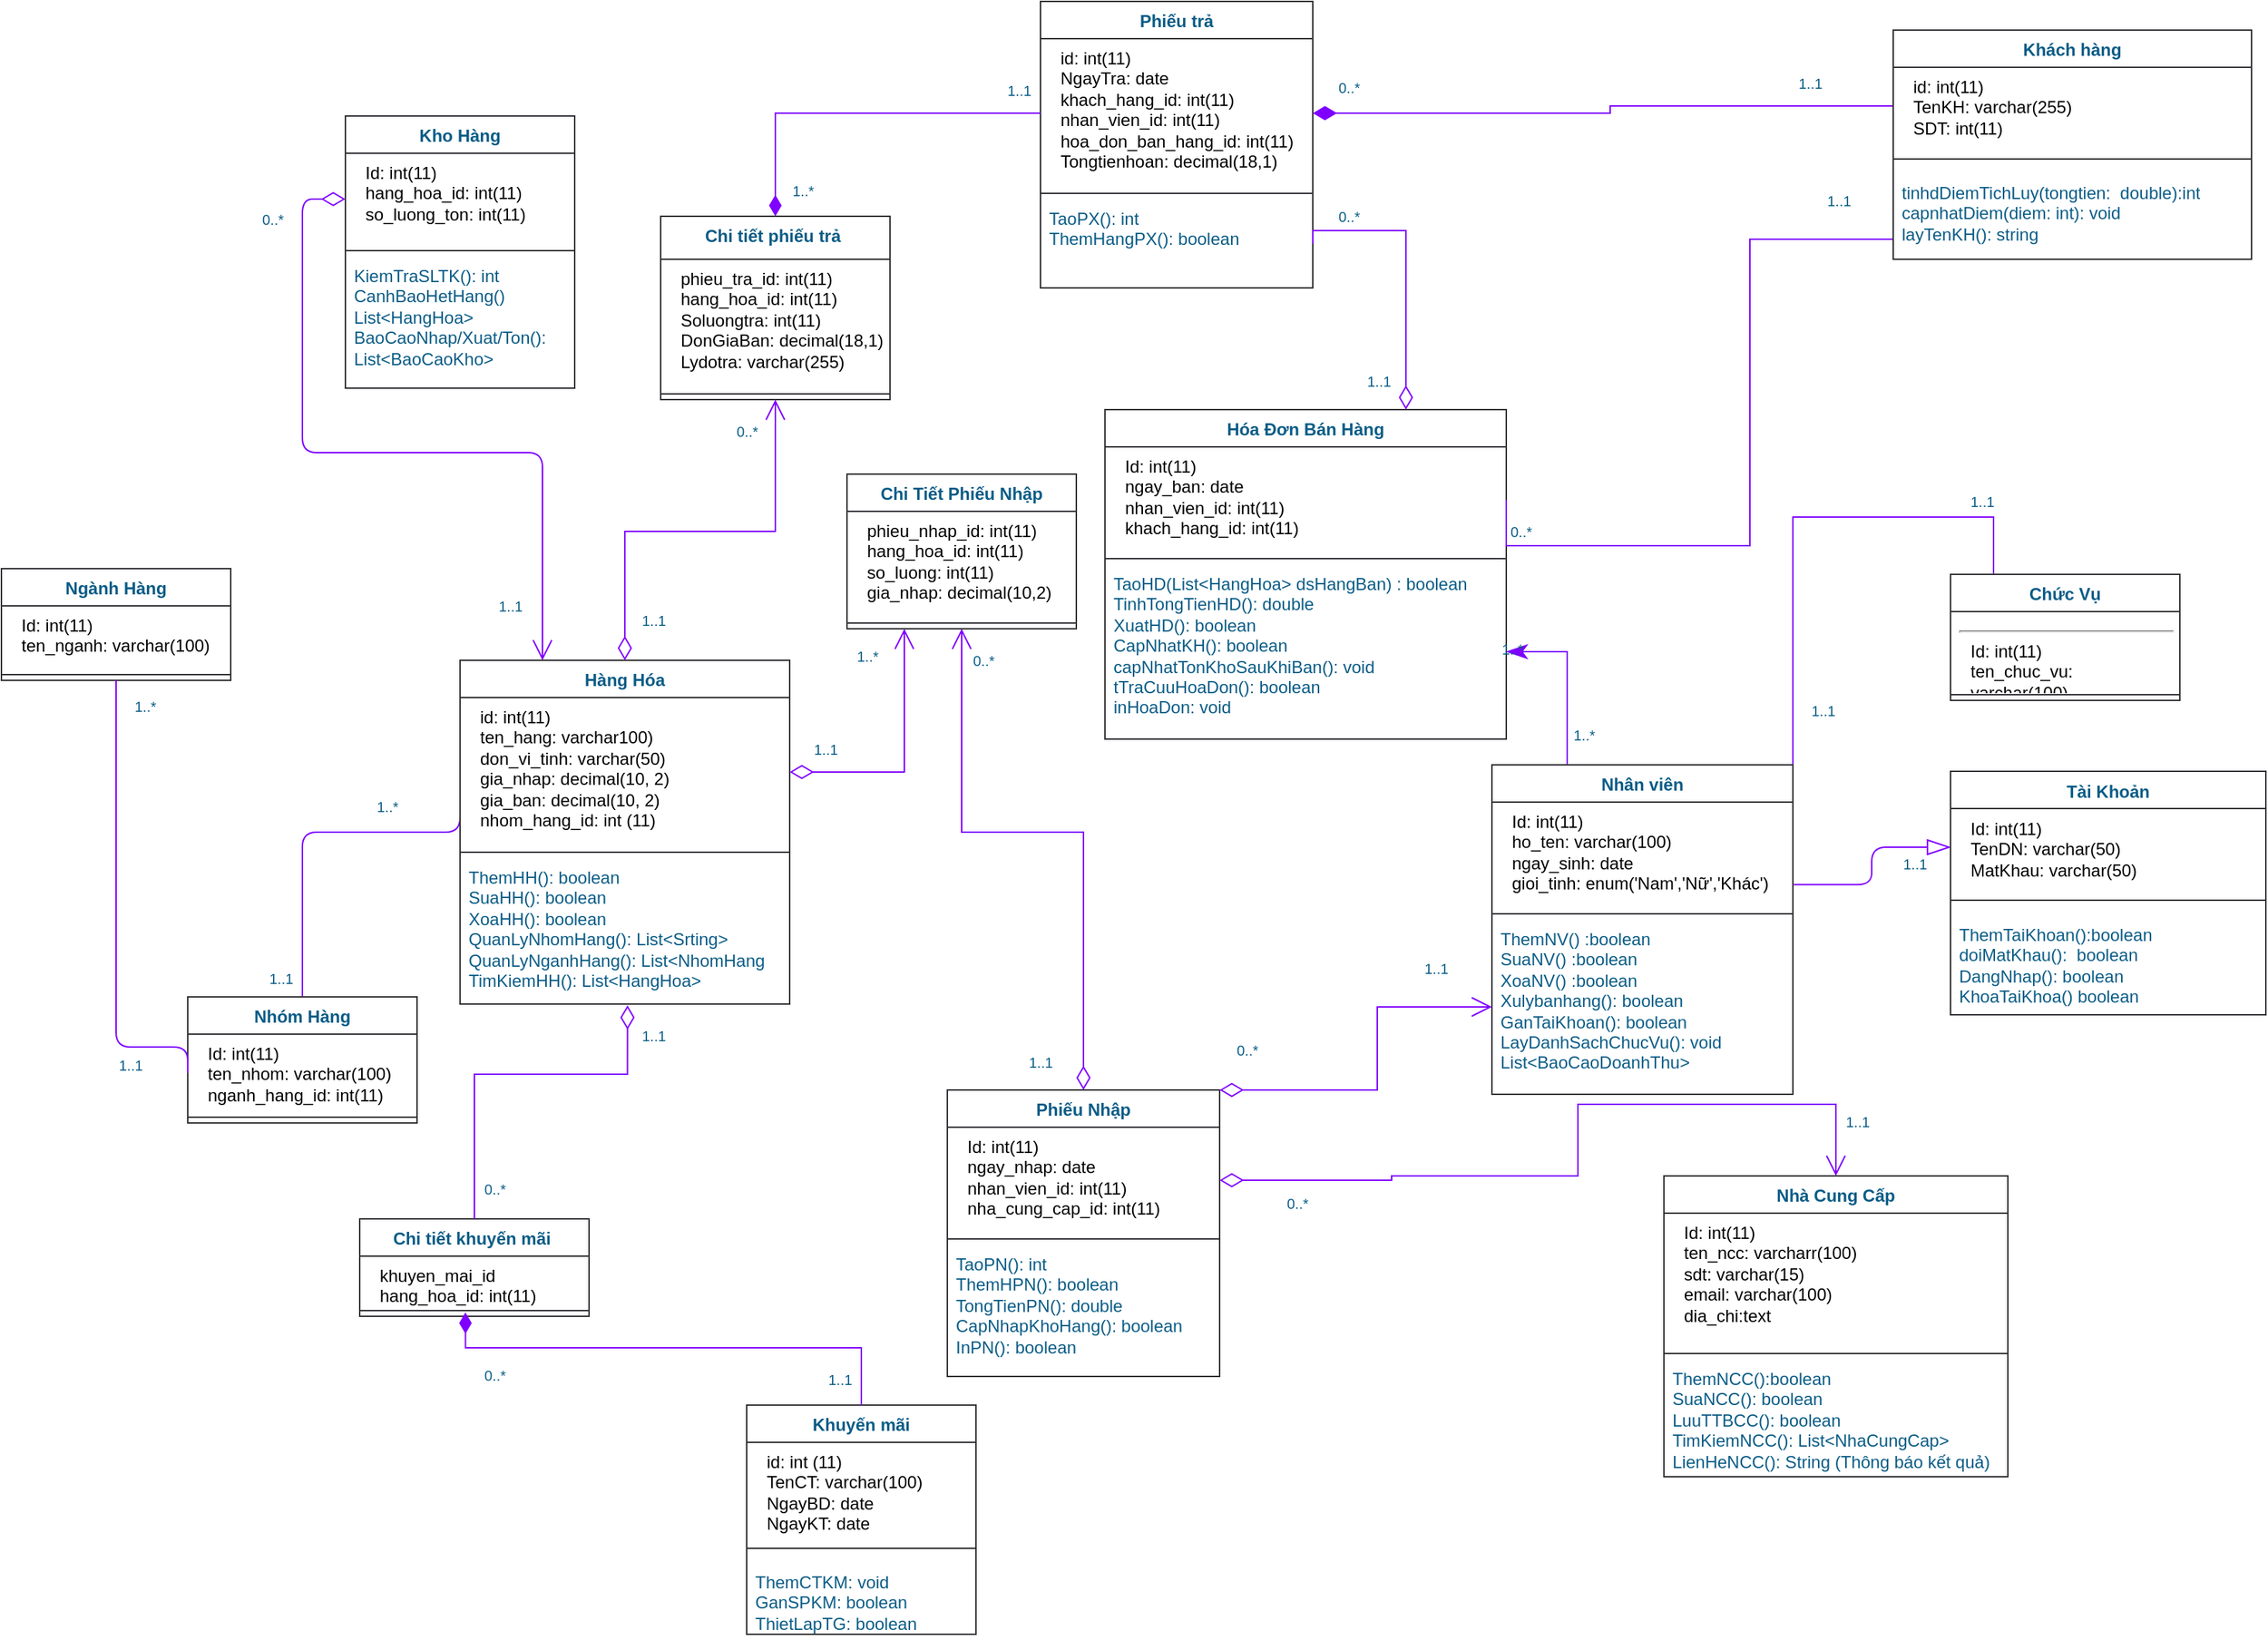 <mxfile version="26.2.10">
  <diagram name="Page-1" id="efa7a0a1-bf9b-a30e-e6df-94a7791c09e9">
    <mxGraphModel dx="664" dy="1583" grid="1" gridSize="10" guides="1" tooltips="1" connect="1" arrows="1" fold="1" page="1" pageScale="1" pageWidth="827" pageHeight="1169" background="none" math="0" shadow="0">
      <root>
        <mxCell id="0" />
        <mxCell id="1" parent="0" />
        <mxCell id="cm0d4Y98Hce47HyUnUgf-143" style="edgeStyle=orthogonalEdgeStyle;rounded=0;orthogonalLoop=1;jettySize=auto;html=1;exitX=1;exitY=0.5;exitDx=0;exitDy=0;entryX=0.5;entryY=0;entryDx=0;entryDy=0;strokeColor=#7F00FF;fontColor=#095C86;fillColor=#F694C1;endArrow=none;startFill=0;" parent="1" source="cm0d4Y98Hce47HyUnUgf-223" target="cm0d4Y98Hce47HyUnUgf-198" edge="1">
          <mxGeometry relative="1" as="geometry">
            <mxPoint x="1012.5" y="120" as="sourcePoint" />
            <mxPoint x="1280" y="110" as="targetPoint" />
            <Array as="points">
              <mxPoint x="1300" y="398" />
              <mxPoint x="1300" y="250" />
              <mxPoint x="1440" y="250" />
              <mxPoint x="1440" y="290" />
            </Array>
          </mxGeometry>
        </mxCell>
        <mxCell id="36" value="" style="endArrow=open;endSize=12;startArrow=diamondThin;startSize=14;startFill=0;edgeStyle=orthogonalEdgeStyle;labelBackgroundColor=none;strokeColor=#7F00FF;fontColor=default;exitX=0;exitY=0.5;exitDx=0;exitDy=0;entryX=0.25;entryY=0;entryDx=0;entryDy=0;" parent="1" source="cm0d4Y98Hce47HyUnUgf-211" target="cm0d4Y98Hce47HyUnUgf-231" edge="1">
          <mxGeometry y="160" as="geometry">
            <mxPoint x="494" y="178.36" as="sourcePoint" />
            <mxPoint x="390" y="302.5" as="targetPoint" />
            <Array as="points">
              <mxPoint x="260" y="28" />
              <mxPoint x="260" y="205" />
              <mxPoint x="427" y="205" />
            </Array>
          </mxGeometry>
        </mxCell>
        <mxCell id="37" value="0..*" style="resizable=0;align=left;verticalAlign=top;labelBackgroundColor=none;fontSize=10;strokeColor=#AF45ED;shadow=1;fillColor=#F694C1;fontColor=#095C86;" parent="36" connectable="0" vertex="1">
          <mxGeometry x="-1" relative="1" as="geometry">
            <mxPoint x="-60" y="2" as="offset" />
          </mxGeometry>
        </mxCell>
        <mxCell id="87" value="" style="endArrow=none;endSize=12;startArrow=none;startSize=14;startFill=0;edgeStyle=orthogonalEdgeStyle;labelBackgroundColor=none;strokeColor=#7F00FF;fontColor=default;entryX=0.5;entryY=0;entryDx=0;entryDy=0;exitX=0;exitY=0.5;exitDx=0;exitDy=0;" parent="1" source="cm0d4Y98Hce47HyUnUgf-232" target="cm0d4Y98Hce47HyUnUgf-218" edge="1">
          <mxGeometry x="519.36" y="200" as="geometry">
            <mxPoint x="390" y="427.5" as="sourcePoint" />
            <mxPoint x="290" y="491.96" as="targetPoint" />
            <Array as="points">
              <mxPoint x="370" y="470" />
              <mxPoint x="260" y="470" />
            </Array>
          </mxGeometry>
        </mxCell>
        <mxCell id="88" value="1..*" style="resizable=0;align=left;verticalAlign=top;labelBackgroundColor=none;fontSize=10;strokeColor=#AF45ED;shadow=1;fillColor=#F694C1;fontColor=#095C86;" parent="87" connectable="0" vertex="1">
          <mxGeometry x="-1" relative="1" as="geometry">
            <mxPoint x="-60" y="12" as="offset" />
          </mxGeometry>
        </mxCell>
        <mxCell id="cm0d4Y98Hce47HyUnUgf-122" value="" style="endArrow=none;endSize=12;startArrow=blockThin;startSize=14;startFill=0;edgeStyle=orthogonalEdgeStyle;labelBackgroundColor=none;strokeColor=#7F00FF;fontColor=default;exitX=0;exitY=0.5;exitDx=0;exitDy=0;entryX=1.003;entryY=0.778;entryDx=0;entryDy=0;entryPerimeter=0;endFill=0;" parent="1" source="oXaitvEMse6mcmuLP06N-89" target="cm0d4Y98Hce47HyUnUgf-223" edge="1">
          <mxGeometry x="620" y="340" as="geometry">
            <mxPoint x="1400" y="511" as="sourcePoint" />
            <mxPoint x="1060" y="175" as="targetPoint" />
          </mxGeometry>
        </mxCell>
        <mxCell id="cm0d4Y98Hce47HyUnUgf-125" value="" style="resizable=0;align=right;verticalAlign=top;labelBackgroundColor=none;fontSize=10;strokeColor=#AF45ED;shadow=1;fillColor=#F694C1;fontColor=#095C86;" parent="1" connectable="0" vertex="1">
          <mxGeometry x="1241" y="427.5" as="geometry" />
        </mxCell>
        <mxCell id="cm0d4Y98Hce47HyUnUgf-137" value="" style="endArrow=open;endSize=12;startArrow=diamondThin;startSize=14;startFill=0;edgeStyle=orthogonalEdgeStyle;exitX=0.5;exitY=0;rounded=0;labelBackgroundColor=none;strokeColor=#7F00FF;fontColor=default;endFill=0;exitDx=0;exitDy=0;entryX=0.5;entryY=1;entryDx=0;entryDy=0;" parent="1" source="cm0d4Y98Hce47HyUnUgf-206" target="cm0d4Y98Hce47HyUnUgf-235" edge="1">
          <mxGeometry x="1209.36" y="170" as="geometry">
            <mxPoint x="790" y="585" as="sourcePoint" />
            <mxPoint x="724.48" y="382.444" as="targetPoint" />
            <Array as="points">
              <mxPoint x="805" y="470" />
              <mxPoint x="720" y="470" />
            </Array>
          </mxGeometry>
        </mxCell>
        <mxCell id="cm0d4Y98Hce47HyUnUgf-140" value="" style="edgeLabel;html=1;align=center;verticalAlign=middle;resizable=0;points=[];strokeColor=#AF45ED;fontColor=#095C86;fillColor=#F694C1;" parent="cm0d4Y98Hce47HyUnUgf-137" vertex="1" connectable="0">
          <mxGeometry relative="1" as="geometry">
            <mxPoint x="20" y="-28" as="offset" />
          </mxGeometry>
        </mxCell>
        <mxCell id="cm0d4Y98Hce47HyUnUgf-141" value="" style="edgeLabel;html=1;align=center;verticalAlign=middle;resizable=0;points=[];strokeColor=#AF45ED;fontColor=#095C86;fillColor=#F694C1;" parent="cm0d4Y98Hce47HyUnUgf-137" vertex="1" connectable="0">
          <mxGeometry relative="1" as="geometry">
            <mxPoint x="-1" y="40" as="offset" />
          </mxGeometry>
        </mxCell>
        <mxCell id="cm0d4Y98Hce47HyUnUgf-142" value="" style="edgeLabel;html=1;align=center;verticalAlign=middle;resizable=0;points=[];strokeColor=#AF45ED;fontColor=#095C86;fillColor=#F694C1;" parent="cm0d4Y98Hce47HyUnUgf-137" vertex="1" connectable="0">
          <mxGeometry relative="1" as="geometry">
            <mxPoint y="62" as="offset" />
          </mxGeometry>
        </mxCell>
        <mxCell id="cm0d4Y98Hce47HyUnUgf-145" value="1..1" style="resizable=0;align=left;verticalAlign=top;labelBackgroundColor=none;fontSize=10;strokeColor=#AF45ED;shadow=1;fillColor=#F694C1;fontColor=#095C86;" parent="1" connectable="0" vertex="1">
          <mxGeometry x="1350" y="320" as="geometry">
            <mxPoint x="72" y="-93" as="offset" />
          </mxGeometry>
        </mxCell>
        <mxCell id="cm0d4Y98Hce47HyUnUgf-147" value="1..1" style="resizable=0;align=left;verticalAlign=top;labelBackgroundColor=none;fontSize=10;strokeColor=#AF45ED;shadow=1;fillColor=#F694C1;fontColor=#095C86;" parent="1" connectable="0" vertex="1">
          <mxGeometry x="1330" y="370" as="geometry">
            <mxPoint x="-19" y="3" as="offset" />
          </mxGeometry>
        </mxCell>
        <mxCell id="cm0d4Y98Hce47HyUnUgf-148" value="1..1" style="resizable=0;align=left;verticalAlign=top;labelBackgroundColor=none;fontSize=10;strokeColor=#AF45ED;shadow=1;fillColor=#F694C1;fontColor=#095C86;" parent="1" connectable="0" vertex="1">
          <mxGeometry x="1390" y="470" as="geometry">
            <mxPoint x="-15" y="10" as="offset" />
          </mxGeometry>
        </mxCell>
        <mxCell id="cm0d4Y98Hce47HyUnUgf-152" value="1..1" style="resizable=0;align=left;verticalAlign=top;labelBackgroundColor=none;fontSize=10;strokeColor=#AF45ED;shadow=1;fillColor=#F694C1;fontColor=#095C86;" parent="1" connectable="0" vertex="1">
          <mxGeometry x="1350" y="650" as="geometry">
            <mxPoint x="-15" y="10" as="offset" />
          </mxGeometry>
        </mxCell>
        <mxCell id="cm0d4Y98Hce47HyUnUgf-153" value="0..*" style="resizable=0;align=left;verticalAlign=top;labelBackgroundColor=none;fontSize=10;strokeColor=#AF45ED;shadow=1;fillColor=#F694C1;fontColor=#095C86;" parent="1" connectable="0" vertex="1">
          <mxGeometry x="870" y="730" as="geometry">
            <mxPoint x="75" y="-13" as="offset" />
          </mxGeometry>
        </mxCell>
        <mxCell id="cm0d4Y98Hce47HyUnUgf-154" value="0..*" style="resizable=0;align=left;verticalAlign=top;labelBackgroundColor=none;fontSize=10;strokeColor=#AF45ED;shadow=1;fillColor=#F694C1;fontColor=#095C86;" parent="1" connectable="0" vertex="1">
          <mxGeometry x="805" y="350" as="geometry">
            <mxPoint x="-79" y="-12" as="offset" />
          </mxGeometry>
        </mxCell>
        <mxCell id="cm0d4Y98Hce47HyUnUgf-155" value="1..1" style="resizable=0;align=left;verticalAlign=top;labelBackgroundColor=none;fontSize=10;strokeColor=#AF45ED;shadow=1;fillColor=#F694C1;fontColor=#095C86;" parent="1" connectable="0" vertex="1">
          <mxGeometry x="780" y="608.48" as="geometry">
            <mxPoint x="-15" y="10" as="offset" />
          </mxGeometry>
        </mxCell>
        <mxCell id="cm0d4Y98Hce47HyUnUgf-161" value="" style="endArrow=open;endSize=12;startArrow=diamondThin;startSize=14;startFill=0;edgeStyle=orthogonalEdgeStyle;rounded=0;labelBackgroundColor=none;strokeColor=#7F00FF;fontColor=default;exitX=1;exitY=0.5;exitDx=0;exitDy=0;entryX=0.5;entryY=0;entryDx=0;entryDy=0;" parent="1" source="cm0d4Y98Hce47HyUnUgf-207" target="cm0d4Y98Hce47HyUnUgf-182" edge="1">
          <mxGeometry x="519.36" y="180" as="geometry">
            <mxPoint x="790" y="685" as="sourcePoint" />
            <mxPoint x="1300" y="670" as="targetPoint" />
            <Array as="points">
              <mxPoint x="1020" y="713" />
              <mxPoint x="1020" y="710" />
              <mxPoint x="1150" y="710" />
              <mxPoint x="1150" y="660" />
              <mxPoint x="1330" y="660" />
            </Array>
          </mxGeometry>
        </mxCell>
        <mxCell id="cm0d4Y98Hce47HyUnUgf-163" value="1..*" style="resizable=0;align=left;verticalAlign=top;labelBackgroundColor=none;fontSize=10;strokeColor=#AF45ED;shadow=1;fillColor=#F694C1;fontColor=#095C86;" parent="1" connectable="0" vertex="1">
          <mxGeometry x="80" y="334" as="geometry">
            <mxPoint x="61" y="36" as="offset" />
          </mxGeometry>
        </mxCell>
        <mxCell id="cm0d4Y98Hce47HyUnUgf-164" value="1..1" style="resizable=0;align=left;verticalAlign=top;labelBackgroundColor=none;fontSize=10;strokeColor=#AF45ED;shadow=1;fillColor=#F694C1;fontColor=#095C86;" parent="1" connectable="0" vertex="1">
          <mxGeometry x="370" y="608.48" as="geometry">
            <mxPoint x="-240" y="12" as="offset" />
          </mxGeometry>
        </mxCell>
        <mxCell id="cm0d4Y98Hce47HyUnUgf-165" value="1..1" style="resizable=0;align=left;verticalAlign=top;labelBackgroundColor=none;fontSize=10;strokeColor=#AF45ED;shadow=1;fillColor=#F694C1;fontColor=#095C86;" parent="1" connectable="0" vertex="1">
          <mxGeometry x="250" y="550" as="geometry">
            <mxPoint x="-15" y="10" as="offset" />
          </mxGeometry>
        </mxCell>
        <mxCell id="cm0d4Y98Hce47HyUnUgf-166" value="1..1" style="resizable=0;align=left;verticalAlign=top;labelBackgroundColor=none;fontSize=10;strokeColor=#AF45ED;shadow=1;fillColor=#F694C1;fontColor=#095C86;" parent="1" connectable="0" vertex="1">
          <mxGeometry x="410" y="290" as="geometry">
            <mxPoint x="-15" y="10" as="offset" />
          </mxGeometry>
        </mxCell>
        <mxCell id="cm0d4Y98Hce47HyUnUgf-169" value="1..*" style="resizable=0;align=left;verticalAlign=top;labelBackgroundColor=none;fontSize=10;strokeColor=#AF45ED;shadow=1;fillColor=#F694C1;fontColor=#095C86;" parent="1" connectable="0" vertex="1">
          <mxGeometry x="660" y="325" as="geometry">
            <mxPoint x="-15" y="10" as="offset" />
          </mxGeometry>
        </mxCell>
        <mxCell id="cm0d4Y98Hce47HyUnUgf-170" value="1..1" style="resizable=0;align=left;verticalAlign=top;labelBackgroundColor=none;fontSize=10;strokeColor=#AF45ED;shadow=1;fillColor=#F694C1;fontColor=#095C86;" parent="1" connectable="0" vertex="1">
          <mxGeometry x="630" y="390" as="geometry">
            <mxPoint x="-15" y="10" as="offset" />
          </mxGeometry>
        </mxCell>
        <mxCell id="cm0d4Y98Hce47HyUnUgf-182" value="Nhà Cung Cấp" style="swimlane;fontStyle=1;align=center;verticalAlign=top;childLayout=stackLayout;horizontal=1;startSize=26;horizontalStack=0;resizeParent=1;resizeParentMax=0;resizeLast=0;collapsible=1;marginBottom=0;whiteSpace=wrap;html=1;strokeColor=light-dark(#333135, #d176ff);fontColor=#095C86;fillColor=#FFFFFF;" parent="1" vertex="1">
          <mxGeometry x="1210" y="710" width="240" height="210" as="geometry" />
        </mxCell>
        <mxCell id="cm0d4Y98Hce47HyUnUgf-183" value="&lt;p style=&quot;color: rgb(0, 0, 0); text-wrap-mode: nowrap; margin: 0px 0px 0px 8px;&quot;&gt;Id: int(11)&lt;/p&gt;&lt;p style=&quot;color: rgb(0, 0, 0); text-wrap-mode: nowrap; margin: 0px 0px 0px 8px;&quot;&gt;ten_ncc: varcharr(100)&lt;/p&gt;&lt;p style=&quot;color: rgb(0, 0, 0); text-wrap-mode: nowrap; margin: 0px 0px 0px 8px;&quot;&gt;sdt: varchar(15)&lt;/p&gt;&lt;p style=&quot;color: rgb(0, 0, 0); text-wrap-mode: nowrap; margin: 0px 0px 0px 8px;&quot;&gt;email: varchar(100)&lt;/p&gt;&lt;p style=&quot;color: rgb(0, 0, 0); text-wrap-mode: nowrap; margin: 0px 0px 0px 8px;&quot;&gt;dia_chi:text&lt;/p&gt;" style="text;strokeColor=none;fillColor=none;align=left;verticalAlign=top;spacingLeft=4;spacingRight=4;overflow=hidden;rotatable=0;points=[[0,0.5],[1,0.5]];portConstraint=eastwest;whiteSpace=wrap;html=1;fontColor=#095C86;" parent="cm0d4Y98Hce47HyUnUgf-182" vertex="1">
          <mxGeometry y="26" width="240" height="94" as="geometry" />
        </mxCell>
        <mxCell id="cm0d4Y98Hce47HyUnUgf-184" value="" style="line;strokeWidth=1;fillColor=none;align=left;verticalAlign=middle;spacingTop=-1;spacingLeft=3;spacingRight=3;rotatable=0;labelPosition=right;points=[];portConstraint=eastwest;strokeColor=inherit;fontColor=#095C86;" parent="cm0d4Y98Hce47HyUnUgf-182" vertex="1">
          <mxGeometry y="120" width="240" height="8" as="geometry" />
        </mxCell>
        <mxCell id="cm0d4Y98Hce47HyUnUgf-185" value="ThemNCC():boolean&lt;div&gt;SuaNCC(): boolean&lt;/div&gt;&lt;div&gt;LuuTTBCC(): boolean&lt;/div&gt;&lt;div&gt;TimKiemNCC(): List&amp;lt;NhaCungCap&amp;gt;&lt;/div&gt;&lt;div&gt;LienHeNCC(): String (Thông báo kết quả)&lt;/div&gt;" style="text;strokeColor=none;fillColor=none;align=left;verticalAlign=top;spacingLeft=4;spacingRight=4;overflow=hidden;rotatable=0;points=[[0,0.5],[1,0.5]];portConstraint=eastwest;whiteSpace=wrap;html=1;fontColor=#095C86;" parent="cm0d4Y98Hce47HyUnUgf-182" vertex="1">
          <mxGeometry y="128" width="240" height="82" as="geometry" />
        </mxCell>
        <mxCell id="cm0d4Y98Hce47HyUnUgf-198" value="Chức Vụ" style="swimlane;fontStyle=1;align=center;verticalAlign=top;childLayout=stackLayout;horizontal=1;startSize=26;horizontalStack=0;resizeParent=1;resizeParentMax=0;resizeLast=0;collapsible=1;marginBottom=0;whiteSpace=wrap;html=1;strokeColor=light-dark(#333135, #d176ff);fontColor=#095C86;fillColor=#FFFFFF;" parent="1" vertex="1">
          <mxGeometry x="1410" y="290" width="160" height="88" as="geometry" />
        </mxCell>
        <mxCell id="cm0d4Y98Hce47HyUnUgf-199" value="&lt;hr style=&quot;color: rgb(0, 0, 0); text-wrap-mode: nowrap;&quot;&gt;&lt;p style=&quot;color: rgb(0, 0, 0); text-wrap-mode: nowrap; margin: 0px 0px 0px 8px;&quot;&gt;Id: int(11)&lt;br&gt;&lt;/p&gt;&lt;p style=&quot;color: rgb(0, 0, 0); text-wrap-mode: nowrap; margin: 0px 0px 0px 8px;&quot;&gt;ten_chuc_vu: varchar(100)&lt;/p&gt;" style="text;strokeColor=none;fillColor=none;align=left;verticalAlign=top;spacingLeft=4;spacingRight=4;overflow=hidden;rotatable=0;points=[[0,0.5],[1,0.5]];portConstraint=eastwest;whiteSpace=wrap;html=1;fontColor=#095C86;" parent="cm0d4Y98Hce47HyUnUgf-198" vertex="1">
          <mxGeometry y="26" width="160" height="54" as="geometry" />
        </mxCell>
        <mxCell id="cm0d4Y98Hce47HyUnUgf-200" value="" style="line;strokeWidth=1;fillColor=none;align=left;verticalAlign=middle;spacingTop=-1;spacingLeft=3;spacingRight=3;rotatable=0;labelPosition=right;points=[];portConstraint=eastwest;strokeColor=inherit;fontColor=#095C86;" parent="cm0d4Y98Hce47HyUnUgf-198" vertex="1">
          <mxGeometry y="80" width="160" height="8" as="geometry" />
        </mxCell>
        <mxCell id="cm0d4Y98Hce47HyUnUgf-202" value="Hóa Đơn Bán Hàng" style="swimlane;fontStyle=1;align=center;verticalAlign=top;childLayout=stackLayout;horizontal=1;startSize=26;horizontalStack=0;resizeParent=1;resizeParentMax=0;resizeLast=0;collapsible=1;marginBottom=0;whiteSpace=wrap;html=1;strokeColor=light-dark(#333135, #d176ff);fontColor=#095C86;fillColor=#FFFFFF;" parent="1" vertex="1">
          <mxGeometry x="820" y="175" width="280" height="230" as="geometry" />
        </mxCell>
        <mxCell id="cm0d4Y98Hce47HyUnUgf-203" value="&lt;p style=&quot;color: rgb(0, 0, 0); text-wrap-mode: nowrap; margin: 0px 0px 0px 8px;&quot;&gt;Id: int(11)&lt;/p&gt;&lt;p style=&quot;color: rgb(0, 0, 0); text-wrap-mode: nowrap; margin: 0px 0px 0px 8px;&quot;&gt;ngay_ban: date&amp;nbsp;&lt;/p&gt;&lt;p style=&quot;color: rgb(0, 0, 0); text-wrap-mode: nowrap; margin: 0px 0px 0px 8px;&quot;&gt;nhan_vien_id: int(11)&lt;/p&gt;&lt;p style=&quot;color: rgb(0, 0, 0); text-wrap-mode: nowrap; margin: 0px 0px 0px 8px;&quot;&gt;khach_hang_id: int(11)&lt;/p&gt;" style="text;strokeColor=none;fillColor=none;align=left;verticalAlign=top;spacingLeft=4;spacingRight=4;overflow=hidden;rotatable=0;points=[[0,0.5],[1,0.5]];portConstraint=eastwest;whiteSpace=wrap;html=1;fontColor=#095C86;" parent="cm0d4Y98Hce47HyUnUgf-202" vertex="1">
          <mxGeometry y="26" width="280" height="74" as="geometry" />
        </mxCell>
        <mxCell id="cm0d4Y98Hce47HyUnUgf-204" value="" style="line;strokeWidth=1;fillColor=none;align=left;verticalAlign=middle;spacingTop=-1;spacingLeft=3;spacingRight=3;rotatable=0;labelPosition=right;points=[];portConstraint=eastwest;strokeColor=inherit;fontColor=#095C86;" parent="cm0d4Y98Hce47HyUnUgf-202" vertex="1">
          <mxGeometry y="100" width="280" height="8" as="geometry" />
        </mxCell>
        <mxCell id="cm0d4Y98Hce47HyUnUgf-205" value="TaoHD(List&amp;lt;HangHoa&amp;gt; dsHangBan) : boolean&amp;nbsp;&lt;div&gt;TinhTongTienHD(): double&lt;/div&gt;&lt;div&gt;XuatHD(): boolean&lt;/div&gt;&lt;div&gt;CapNhatKH(): boolean&lt;/div&gt;&lt;div&gt;capNhatTonKhoSauKhiBan(): void&lt;/div&gt;&lt;div&gt;tTraCuuHoaDon(): boolean&lt;/div&gt;&lt;div&gt;inHoaDon: void&lt;/div&gt;" style="text;strokeColor=none;fillColor=none;align=left;verticalAlign=top;spacingLeft=4;spacingRight=4;overflow=hidden;rotatable=0;points=[[0,0.5],[1,0.5]];portConstraint=eastwest;whiteSpace=wrap;html=1;fontColor=#095C86;" parent="cm0d4Y98Hce47HyUnUgf-202" vertex="1">
          <mxGeometry y="108" width="280" height="122" as="geometry" />
        </mxCell>
        <mxCell id="cm0d4Y98Hce47HyUnUgf-206" value="Phiếu Nhập" style="swimlane;fontStyle=1;align=center;verticalAlign=top;childLayout=stackLayout;horizontal=1;startSize=26;horizontalStack=0;resizeParent=1;resizeParentMax=0;resizeLast=0;collapsible=1;marginBottom=0;whiteSpace=wrap;html=1;strokeColor=light-dark(#333135, #d176ff);fontColor=#095C86;fillColor=#FFFFFF;" parent="1" vertex="1">
          <mxGeometry x="710" y="650" width="190" height="200" as="geometry" />
        </mxCell>
        <mxCell id="cm0d4Y98Hce47HyUnUgf-207" value="&lt;p style=&quot;color: rgb(0, 0, 0); text-wrap-mode: nowrap; margin: 0px 0px 0px 8px;&quot;&gt;Id: int(11)&lt;/p&gt;&lt;p style=&quot;color: rgb(0, 0, 0); text-wrap-mode: nowrap; margin: 0px 0px 0px 8px;&quot;&gt;ngay_nhap: date&lt;/p&gt;&lt;p style=&quot;color: rgb(0, 0, 0); text-wrap-mode: nowrap; margin: 0px 0px 0px 8px;&quot;&gt;nhan_vien_id: int(11)&lt;/p&gt;&lt;p style=&quot;color: rgb(0, 0, 0); text-wrap-mode: nowrap; margin: 0px 0px 0px 8px;&quot;&gt;nha_cung_cap_id: int(11)&lt;/p&gt;" style="text;strokeColor=none;fillColor=none;align=left;verticalAlign=top;spacingLeft=4;spacingRight=4;overflow=hidden;rotatable=0;points=[[0,0.5],[1,0.5]];portConstraint=eastwest;whiteSpace=wrap;html=1;fontColor=#095C86;" parent="cm0d4Y98Hce47HyUnUgf-206" vertex="1">
          <mxGeometry y="26" width="190" height="74" as="geometry" />
        </mxCell>
        <mxCell id="cm0d4Y98Hce47HyUnUgf-208" value="" style="line;strokeWidth=1;fillColor=none;align=left;verticalAlign=middle;spacingTop=-1;spacingLeft=3;spacingRight=3;rotatable=0;labelPosition=right;points=[];portConstraint=eastwest;strokeColor=inherit;fontColor=#095C86;" parent="cm0d4Y98Hce47HyUnUgf-206" vertex="1">
          <mxGeometry y="100" width="190" height="8" as="geometry" />
        </mxCell>
        <mxCell id="cm0d4Y98Hce47HyUnUgf-209" value="TaoPN(): int&lt;div&gt;ThemHPN(): boolean&lt;/div&gt;&lt;div&gt;TongTienPN(): double&lt;/div&gt;&lt;div&gt;CapNhapKhoHang(): boolean&lt;/div&gt;&lt;div&gt;InPN(): boolean&lt;/div&gt;" style="text;strokeColor=none;fillColor=none;align=left;verticalAlign=top;spacingLeft=4;spacingRight=4;overflow=hidden;rotatable=0;points=[[0,0.5],[1,0.5]];portConstraint=eastwest;whiteSpace=wrap;html=1;fontColor=#095C86;" parent="cm0d4Y98Hce47HyUnUgf-206" vertex="1">
          <mxGeometry y="108" width="190" height="92" as="geometry" />
        </mxCell>
        <mxCell id="cm0d4Y98Hce47HyUnUgf-210" value="Kho Hàng" style="swimlane;fontStyle=1;align=center;verticalAlign=top;childLayout=stackLayout;horizontal=1;startSize=26;horizontalStack=0;resizeParent=1;resizeParentMax=0;resizeLast=0;collapsible=1;marginBottom=0;whiteSpace=wrap;html=1;strokeColor=light-dark(#333135, #d176ff);fontColor=#095C86;fillColor=#FFFFFF;" parent="1" vertex="1">
          <mxGeometry x="290" y="-30" width="160" height="190" as="geometry" />
        </mxCell>
        <mxCell id="cm0d4Y98Hce47HyUnUgf-211" value="&lt;p style=&quot;color: rgb(0, 0, 0); text-wrap-mode: nowrap; margin: 0px 0px 0px 8px;&quot;&gt;Id: int(11)&lt;br&gt;&lt;/p&gt;&lt;p style=&quot;color: rgb(0, 0, 0); text-wrap-mode: nowrap; margin: 0px 0px 0px 8px;&quot;&gt;hang_hoa_id: int(11)&lt;/p&gt;&lt;p style=&quot;color: rgb(0, 0, 0); text-wrap-mode: nowrap; margin: 0px 0px 0px 8px;&quot;&gt;so_luong_ton: int(11)&lt;/p&gt;" style="text;strokeColor=none;fillColor=none;align=left;verticalAlign=top;spacingLeft=4;spacingRight=4;overflow=hidden;rotatable=0;points=[[0,0.5],[1,0.5]];portConstraint=eastwest;whiteSpace=wrap;html=1;fontColor=#095C86;" parent="cm0d4Y98Hce47HyUnUgf-210" vertex="1">
          <mxGeometry y="26" width="160" height="64" as="geometry" />
        </mxCell>
        <mxCell id="cm0d4Y98Hce47HyUnUgf-212" value="" style="line;strokeWidth=1;fillColor=none;align=left;verticalAlign=middle;spacingTop=-1;spacingLeft=3;spacingRight=3;rotatable=0;labelPosition=right;points=[];portConstraint=eastwest;strokeColor=inherit;fontColor=#095C86;" parent="cm0d4Y98Hce47HyUnUgf-210" vertex="1">
          <mxGeometry y="90" width="160" height="8" as="geometry" />
        </mxCell>
        <mxCell id="cm0d4Y98Hce47HyUnUgf-213" value="KiemTraSLTK(): int&lt;div&gt;CanhBaoHetHang() List&amp;lt;HangHoa&amp;gt;&lt;/div&gt;&lt;div&gt;BaoCaoNhap/Xuat/Ton(): List&amp;lt;BaoCaoKho&amp;gt;&lt;/div&gt;" style="text;strokeColor=none;fillColor=none;align=left;verticalAlign=top;spacingLeft=4;spacingRight=4;overflow=hidden;rotatable=0;points=[[0,0.5],[1,0.5]];portConstraint=eastwest;whiteSpace=wrap;html=1;fontColor=#095C86;" parent="cm0d4Y98Hce47HyUnUgf-210" vertex="1">
          <mxGeometry y="98" width="160" height="92" as="geometry" />
        </mxCell>
        <mxCell id="cm0d4Y98Hce47HyUnUgf-214" value="Ngành Hàng" style="swimlane;fontStyle=1;align=center;verticalAlign=top;childLayout=stackLayout;horizontal=1;startSize=26;horizontalStack=0;resizeParent=1;resizeParentMax=0;resizeLast=0;collapsible=1;marginBottom=0;whiteSpace=wrap;html=1;strokeColor=light-dark(#333135, #d176ff);fontColor=#095C86;fillColor=#FFFFFF;" parent="1" vertex="1">
          <mxGeometry x="50" y="286" width="160" height="78" as="geometry" />
        </mxCell>
        <mxCell id="cm0d4Y98Hce47HyUnUgf-215" value="&lt;p style=&quot;color: rgb(0, 0, 0); text-wrap-mode: nowrap; margin: 0px 0px 0px 8px;&quot;&gt;Id: int(11)&lt;/p&gt;&lt;p style=&quot;color: rgb(0, 0, 0); text-wrap-mode: nowrap; margin: 0px 0px 0px 8px;&quot;&gt;ten_nganh: varchar(100)&lt;/p&gt;" style="text;strokeColor=none;fillColor=none;align=left;verticalAlign=top;spacingLeft=4;spacingRight=4;overflow=hidden;rotatable=0;points=[[0,0.5],[1,0.5]];portConstraint=eastwest;whiteSpace=wrap;html=1;fontColor=#095C86;" parent="cm0d4Y98Hce47HyUnUgf-214" vertex="1">
          <mxGeometry y="26" width="160" height="44" as="geometry" />
        </mxCell>
        <mxCell id="cm0d4Y98Hce47HyUnUgf-216" value="" style="line;strokeWidth=1;fillColor=none;align=left;verticalAlign=middle;spacingTop=-1;spacingLeft=3;spacingRight=3;rotatable=0;labelPosition=right;points=[];portConstraint=eastwest;strokeColor=inherit;fontColor=#095C86;" parent="cm0d4Y98Hce47HyUnUgf-214" vertex="1">
          <mxGeometry y="70" width="160" height="8" as="geometry" />
        </mxCell>
        <mxCell id="cm0d4Y98Hce47HyUnUgf-218" value="Nhóm Hàng" style="swimlane;fontStyle=1;align=center;verticalAlign=top;childLayout=stackLayout;horizontal=1;startSize=26;horizontalStack=0;resizeParent=1;resizeParentMax=0;resizeLast=0;collapsible=1;marginBottom=0;whiteSpace=wrap;html=1;strokeColor=light-dark(#333135, #d176ff);fontColor=#095C86;fillColor=#FFFFFF;" parent="1" vertex="1">
          <mxGeometry x="180" y="585" width="160" height="88" as="geometry" />
        </mxCell>
        <mxCell id="cm0d4Y98Hce47HyUnUgf-219" value="&lt;p style=&quot;color: rgb(0, 0, 0); text-wrap-mode: nowrap; margin: 0px 0px 0px 8px;&quot;&gt;Id: int(11)&lt;/p&gt;&lt;p style=&quot;color: rgb(0, 0, 0); text-wrap-mode: nowrap; margin: 0px 0px 0px 8px;&quot;&gt;ten_nhom: varchar(100)&lt;/p&gt;&lt;p style=&quot;color: rgb(0, 0, 0); text-wrap-mode: nowrap; margin: 0px 0px 0px 8px;&quot;&gt;nganh_hang_id: int(11)&lt;/p&gt;" style="text;strokeColor=none;fillColor=none;align=left;verticalAlign=top;spacingLeft=4;spacingRight=4;overflow=hidden;rotatable=0;points=[[0,0.5],[1,0.5]];portConstraint=eastwest;whiteSpace=wrap;html=1;fontColor=#095C86;" parent="cm0d4Y98Hce47HyUnUgf-218" vertex="1">
          <mxGeometry y="26" width="160" height="54" as="geometry" />
        </mxCell>
        <mxCell id="cm0d4Y98Hce47HyUnUgf-220" value="" style="line;strokeWidth=1;fillColor=none;align=left;verticalAlign=middle;spacingTop=-1;spacingLeft=3;spacingRight=3;rotatable=0;labelPosition=right;points=[];portConstraint=eastwest;strokeColor=inherit;fontColor=#095C86;" parent="cm0d4Y98Hce47HyUnUgf-218" vertex="1">
          <mxGeometry y="80" width="160" height="8" as="geometry" />
        </mxCell>
        <mxCell id="X0fYnVSRhOy8A3_jzXu8-139" style="edgeStyle=orthogonalEdgeStyle;rounded=0;orthogonalLoop=1;jettySize=auto;html=1;exitX=0.25;exitY=0;exitDx=0;exitDy=0;entryX=1;entryY=0.5;entryDx=0;entryDy=0;strokeColor=#7F00FF;endSize=12;startSize=14;endArrow=classicThin;endFill=1;" parent="1" source="cm0d4Y98Hce47HyUnUgf-222" target="cm0d4Y98Hce47HyUnUgf-205" edge="1">
          <mxGeometry relative="1" as="geometry" />
        </mxCell>
        <mxCell id="cm0d4Y98Hce47HyUnUgf-222" value="Nhân viên" style="swimlane;fontStyle=1;align=center;verticalAlign=top;childLayout=stackLayout;horizontal=1;startSize=26;horizontalStack=0;resizeParent=1;resizeParentMax=0;resizeLast=0;collapsible=1;marginBottom=0;whiteSpace=wrap;html=1;strokeColor=light-dark(#333135, #d176ff);fontColor=#095C86;fillColor=#FFFFFF;" parent="1" vertex="1">
          <mxGeometry x="1090" y="423" width="210" height="230" as="geometry" />
        </mxCell>
        <mxCell id="cm0d4Y98Hce47HyUnUgf-223" value="&lt;p style=&quot;color: rgb(0, 0, 0); text-wrap-mode: nowrap; margin: 0px 0px 0px 8px;&quot;&gt;Id: int(11)&lt;/p&gt;&lt;p style=&quot;color: rgb(0, 0, 0); text-wrap-mode: nowrap; margin: 0px 0px 0px 8px;&quot;&gt;ho_ten: varchar(100)&lt;/p&gt;&lt;p style=&quot;color: rgb(0, 0, 0); text-wrap-mode: nowrap; margin: 0px 0px 0px 8px;&quot;&gt;ngay_sinh: date&lt;/p&gt;&lt;p style=&quot;color: rgb(0, 0, 0); text-wrap-mode: nowrap; margin: 0px 0px 0px 8px;&quot;&gt;gioi_tinh: enum(&#39;Nam&#39;,&#39;Nữ&#39;,&#39;Khác&#39;)&lt;/p&gt;" style="text;strokeColor=none;fillColor=none;align=left;verticalAlign=top;spacingLeft=4;spacingRight=4;overflow=hidden;rotatable=0;points=[[0,0.5],[1,0.5]];portConstraint=eastwest;whiteSpace=wrap;html=1;fontColor=#095C86;" parent="cm0d4Y98Hce47HyUnUgf-222" vertex="1">
          <mxGeometry y="26" width="210" height="74" as="geometry" />
        </mxCell>
        <mxCell id="cm0d4Y98Hce47HyUnUgf-224" value="" style="line;strokeWidth=1;fillColor=none;align=left;verticalAlign=middle;spacingTop=-1;spacingLeft=3;spacingRight=3;rotatable=0;labelPosition=right;points=[];portConstraint=eastwest;strokeColor=inherit;fontColor=#095C86;" parent="cm0d4Y98Hce47HyUnUgf-222" vertex="1">
          <mxGeometry y="100" width="210" height="8" as="geometry" />
        </mxCell>
        <mxCell id="cm0d4Y98Hce47HyUnUgf-225" value="ThemNV() :boolean&lt;div&gt;SuaNV() :&lt;span style=&quot;background-color: transparent; color: light-dark(rgb(9, 92, 134), rgb(112, 183, 219));&quot;&gt;boolean&lt;/span&gt;&lt;/div&gt;&lt;div&gt;XoaNV() :&lt;span style=&quot;background-color: transparent; color: light-dark(rgb(9, 92, 134), rgb(112, 183, 219));&quot;&gt;boolean&lt;/span&gt;&lt;/div&gt;&lt;div&gt;&lt;span style=&quot;background-color: transparent; color: light-dark(rgb(9, 92, 134), rgb(112, 183, 219));&quot;&gt;Xulybanhang(): boolean&lt;/span&gt;&lt;/div&gt;&lt;div&gt;GanTaiKhoan(): boolean&lt;/div&gt;&lt;div&gt;LayDanhSachChucVu(): void&lt;/div&gt;&lt;div&gt;List&amp;lt;BaoCaoDoanhThu&amp;gt;&lt;/div&gt;" style="text;strokeColor=none;fillColor=none;align=left;verticalAlign=top;spacingLeft=4;spacingRight=4;overflow=hidden;rotatable=0;points=[[0,0.5],[1,0.5]];portConstraint=eastwest;whiteSpace=wrap;html=1;fontColor=#095C86;" parent="cm0d4Y98Hce47HyUnUgf-222" vertex="1">
          <mxGeometry y="108" width="210" height="122" as="geometry" />
        </mxCell>
        <mxCell id="cm0d4Y98Hce47HyUnUgf-231" value="Hàng Hóa" style="swimlane;fontStyle=1;align=center;verticalAlign=top;childLayout=stackLayout;horizontal=1;startSize=26;horizontalStack=0;resizeParent=1;resizeParentMax=0;resizeLast=0;collapsible=1;marginBottom=0;whiteSpace=wrap;html=1;strokeColor=light-dark(#333135, #d176ff);fontColor=#095C86;fillColor=#FFFFFF;" parent="1" vertex="1">
          <mxGeometry x="370" y="350" width="230" height="240" as="geometry" />
        </mxCell>
        <mxCell id="cm0d4Y98Hce47HyUnUgf-232" value="&lt;p style=&quot;color: rgb(0, 0, 0); text-wrap-mode: nowrap; margin: 0px 0px 0px 8px;&quot;&gt;id: int(11)&lt;/p&gt;&lt;p style=&quot;color: rgb(0, 0, 0); text-wrap-mode: nowrap; margin: 0px 0px 0px 8px;&quot;&gt;ten_hang: varchar100)&lt;/p&gt;&lt;p style=&quot;color: rgb(0, 0, 0); text-wrap-mode: nowrap; margin: 0px 0px 0px 8px;&quot;&gt;don_vi_tinh: varchar(50)&lt;/p&gt;&lt;p style=&quot;color: rgb(0, 0, 0); text-wrap-mode: nowrap; margin: 0px 0px 0px 8px;&quot;&gt;gia_nhap: decimal(10, 2)&lt;/p&gt;&lt;p style=&quot;color: rgb(0, 0, 0); text-wrap-mode: nowrap; margin: 0px 0px 0px 8px;&quot;&gt;gia_ban: decimal(10, 2)&lt;/p&gt;&lt;p style=&quot;color: rgb(0, 0, 0); text-wrap-mode: nowrap; margin: 0px 0px 0px 8px;&quot;&gt;nhom_hang_id: int (11)&lt;/p&gt;" style="text;strokeColor=none;fillColor=none;align=left;verticalAlign=top;spacingLeft=4;spacingRight=4;overflow=hidden;rotatable=0;points=[[0,0.5],[1,0.5]];portConstraint=eastwest;whiteSpace=wrap;html=1;fontColor=#095C86;" parent="cm0d4Y98Hce47HyUnUgf-231" vertex="1">
          <mxGeometry y="26" width="230" height="104" as="geometry" />
        </mxCell>
        <mxCell id="cm0d4Y98Hce47HyUnUgf-233" value="" style="line;strokeWidth=1;fillColor=none;align=left;verticalAlign=middle;spacingTop=-1;spacingLeft=3;spacingRight=3;rotatable=0;labelPosition=right;points=[];portConstraint=eastwest;strokeColor=inherit;fontColor=#095C86;" parent="cm0d4Y98Hce47HyUnUgf-231" vertex="1">
          <mxGeometry y="130" width="230" height="8" as="geometry" />
        </mxCell>
        <mxCell id="cm0d4Y98Hce47HyUnUgf-234" value="ThemHH(): boolean&lt;div&gt;SuaHH():&amp;nbsp;&lt;span style=&quot;background-color: transparent; color: light-dark(rgb(9, 92, 134), rgb(112, 183, 219));&quot;&gt;boolean&lt;/span&gt;&lt;/div&gt;&lt;div&gt;XoaHH():&amp;nbsp;&lt;span style=&quot;background-color: transparent; color: light-dark(rgb(9, 92, 134), rgb(112, 183, 219));&quot;&gt;boolean&lt;/span&gt;&lt;/div&gt;&lt;div&gt;QuanLyNhomHang(): List&amp;lt;Srting&amp;gt;&lt;/div&gt;&lt;div&gt;QuanLyNganhHang(): List&amp;lt;NhomHang&lt;br&gt;TimKiemHH(): List&amp;lt;HangHoa&amp;gt;&lt;/div&gt;" style="text;strokeColor=none;fillColor=none;align=left;verticalAlign=top;spacingLeft=4;spacingRight=4;overflow=hidden;rotatable=0;points=[[0,0.5],[1,0.5]];portConstraint=eastwest;whiteSpace=wrap;html=1;fontColor=#095C86;" parent="cm0d4Y98Hce47HyUnUgf-231" vertex="1">
          <mxGeometry y="138" width="230" height="102" as="geometry" />
        </mxCell>
        <mxCell id="cm0d4Y98Hce47HyUnUgf-235" value="Chi Tiết Phiếu Nhập" style="swimlane;fontStyle=1;align=center;verticalAlign=top;childLayout=stackLayout;horizontal=1;startSize=26;horizontalStack=0;resizeParent=1;resizeParentMax=0;resizeLast=0;collapsible=1;marginBottom=0;whiteSpace=wrap;html=1;strokeColor=light-dark(#333135, #d176ff);fontColor=#095C86;fillColor=#FFFFFF;" parent="1" vertex="1">
          <mxGeometry x="640" y="220" width="160" height="108" as="geometry" />
        </mxCell>
        <mxCell id="cm0d4Y98Hce47HyUnUgf-236" value="&lt;p style=&quot;color: rgb(0, 0, 0); text-wrap-mode: nowrap; margin: 0px 0px 0px 8px;&quot;&gt;phieu_nhap_id: int(11)&lt;/p&gt;&lt;p style=&quot;color: rgb(0, 0, 0); text-wrap-mode: nowrap; margin: 0px 0px 0px 8px;&quot;&gt;hang_hoa_id: int(11)&lt;/p&gt;&lt;p style=&quot;color: rgb(0, 0, 0); text-wrap-mode: nowrap; margin: 0px 0px 0px 8px;&quot;&gt;so_luong: int(11)&lt;/p&gt;&lt;p style=&quot;color: rgb(0, 0, 0); text-wrap-mode: nowrap; margin: 0px 0px 0px 8px;&quot;&gt;gia_nhap: decimal(10,2)&lt;/p&gt;" style="text;strokeColor=none;fillColor=none;align=left;verticalAlign=top;spacingLeft=4;spacingRight=4;overflow=hidden;rotatable=0;points=[[0,0.5],[1,0.5]];portConstraint=eastwest;whiteSpace=wrap;html=1;fontColor=#095C86;" parent="cm0d4Y98Hce47HyUnUgf-235" vertex="1">
          <mxGeometry y="26" width="160" height="74" as="geometry" />
        </mxCell>
        <mxCell id="cm0d4Y98Hce47HyUnUgf-237" value="" style="line;strokeWidth=1;fillColor=none;align=left;verticalAlign=middle;spacingTop=-1;spacingLeft=3;spacingRight=3;rotatable=0;labelPosition=right;points=[];portConstraint=eastwest;strokeColor=inherit;fontColor=#095C86;" parent="cm0d4Y98Hce47HyUnUgf-235" vertex="1">
          <mxGeometry y="100" width="160" height="8" as="geometry" />
        </mxCell>
        <mxCell id="X0fYnVSRhOy8A3_jzXu8-103" value="" style="endArrow=none;endSize=12;startArrow=none;startSize=14;startFill=0;edgeStyle=orthogonalEdgeStyle;labelBackgroundColor=none;strokeColor=#7F00FF;fontColor=default;exitX=0.5;exitY=1;exitDx=0;exitDy=0;entryX=0;entryY=0.5;entryDx=0;entryDy=0;" parent="1" source="cm0d4Y98Hce47HyUnUgf-214" target="cm0d4Y98Hce47HyUnUgf-219" edge="1">
          <mxGeometry x="369.36" y="360" as="geometry">
            <mxPoint x="70" y="420" as="sourcePoint" />
            <mxPoint x="135" y="790" as="targetPoint" />
            <Array as="points">
              <mxPoint x="130" y="620" />
              <mxPoint x="180" y="620" />
            </Array>
          </mxGeometry>
        </mxCell>
        <mxCell id="X0fYnVSRhOy8A3_jzXu8-104" value="" style="resizable=0;align=left;verticalAlign=top;labelBackgroundColor=none;fontSize=10;strokeColor=#AF45ED;shadow=1;fillColor=#F694C1;fontColor=#095C86;" parent="X0fYnVSRhOy8A3_jzXu8-103" connectable="0" vertex="1">
          <mxGeometry x="-1" relative="1" as="geometry">
            <mxPoint x="-31.08" as="offset" />
          </mxGeometry>
        </mxCell>
        <mxCell id="X0fYnVSRhOy8A3_jzXu8-106" value="Chi tiết khuyến mãi&amp;nbsp;" style="swimlane;fontStyle=1;align=center;verticalAlign=top;childLayout=stackLayout;horizontal=1;startSize=26;horizontalStack=0;resizeParent=1;resizeParentMax=0;resizeLast=0;collapsible=1;marginBottom=0;whiteSpace=wrap;html=1;strokeColor=light-dark(#333135, #d176ff);fontColor=#095C86;fillColor=#FFFFFF;" parent="1" vertex="1">
          <mxGeometry x="300" y="740" width="160" height="68" as="geometry" />
        </mxCell>
        <mxCell id="X0fYnVSRhOy8A3_jzXu8-107" value="&lt;p style=&quot;color: rgb(0, 0, 0); text-wrap-mode: nowrap; margin: 0px 0px 0px 8px;&quot;&gt;khuyen_mai_id&lt;/p&gt;&lt;p style=&quot;color: rgb(0, 0, 0); text-wrap-mode: nowrap; margin: 0px 0px 0px 8px;&quot;&gt;hang_hoa_id: int(11)&lt;/p&gt;" style="text;strokeColor=none;fillColor=none;align=left;verticalAlign=top;spacingLeft=4;spacingRight=4;overflow=hidden;rotatable=0;points=[[0,0.5],[1,0.5]];portConstraint=eastwest;whiteSpace=wrap;html=1;fontColor=#095C86;" parent="X0fYnVSRhOy8A3_jzXu8-106" vertex="1">
          <mxGeometry y="26" width="160" height="34" as="geometry" />
        </mxCell>
        <mxCell id="X0fYnVSRhOy8A3_jzXu8-108" value="" style="line;strokeWidth=1;fillColor=none;align=left;verticalAlign=middle;spacingTop=-1;spacingLeft=3;spacingRight=3;rotatable=0;labelPosition=right;points=[];portConstraint=eastwest;strokeColor=inherit;fontColor=#095C86;" parent="X0fYnVSRhOy8A3_jzXu8-106" vertex="1">
          <mxGeometry y="60" width="160" height="8" as="geometry" />
        </mxCell>
        <mxCell id="X0fYnVSRhOy8A3_jzXu8-110" value="Khuyến mãi" style="swimlane;fontStyle=1;align=center;verticalAlign=top;childLayout=stackLayout;horizontal=1;startSize=26;horizontalStack=0;resizeParent=1;resizeParentMax=0;resizeLast=0;collapsible=1;marginBottom=0;whiteSpace=wrap;html=1;strokeColor=light-dark(#333135, #d176ff);fontColor=#095C86;fillColor=#FFFFFF;" parent="1" vertex="1">
          <mxGeometry x="570" y="870" width="160" height="160" as="geometry" />
        </mxCell>
        <mxCell id="X0fYnVSRhOy8A3_jzXu8-111" value="&lt;p style=&quot;color: rgb(0, 0, 0); text-wrap-mode: nowrap; margin: 0px 0px 0px 8px;&quot;&gt;id: int (11)&lt;/p&gt;&lt;p style=&quot;color: rgb(0, 0, 0); text-wrap-mode: nowrap; margin: 0px 0px 0px 8px;&quot;&gt;TenCT: varchar(100)&lt;/p&gt;&lt;p style=&quot;color: rgb(0, 0, 0); text-wrap-mode: nowrap; margin: 0px 0px 0px 8px;&quot;&gt;NgayBD: date&lt;/p&gt;&lt;p style=&quot;color: rgb(0, 0, 0); text-wrap-mode: nowrap; margin: 0px 0px 0px 8px;&quot;&gt;NgayKT: date&lt;/p&gt;&lt;p style=&quot;color: rgb(0, 0, 0); text-wrap-mode: nowrap; margin: 0px 0px 0px 8px;&quot;&gt;MucGiam: decimal(5,2)&lt;/p&gt;" style="text;strokeColor=none;fillColor=none;align=left;verticalAlign=top;spacingLeft=4;spacingRight=4;overflow=hidden;rotatable=0;points=[[0,0.5],[1,0.5]];portConstraint=eastwest;whiteSpace=wrap;html=1;fontColor=#095C86;" parent="X0fYnVSRhOy8A3_jzXu8-110" vertex="1">
          <mxGeometry y="26" width="160" height="64" as="geometry" />
        </mxCell>
        <mxCell id="X0fYnVSRhOy8A3_jzXu8-112" value="" style="line;strokeWidth=1;fillColor=none;align=left;verticalAlign=middle;spacingTop=-1;spacingLeft=3;spacingRight=3;rotatable=0;labelPosition=right;points=[];portConstraint=eastwest;strokeColor=inherit;fontColor=#095C86;" parent="X0fYnVSRhOy8A3_jzXu8-110" vertex="1">
          <mxGeometry y="90" width="160" height="20" as="geometry" />
        </mxCell>
        <mxCell id="X0fYnVSRhOy8A3_jzXu8-113" value="ThemCTKM: void&lt;div&gt;GanSPKM: boolean&lt;/div&gt;&lt;div&gt;ThietLapTG: boolean&lt;/div&gt;" style="text;strokeColor=none;fillColor=none;align=left;verticalAlign=top;spacingLeft=4;spacingRight=4;overflow=hidden;rotatable=0;points=[[0,0.5],[1,0.5]];portConstraint=eastwest;whiteSpace=wrap;html=1;fontColor=#095C86;" parent="X0fYnVSRhOy8A3_jzXu8-110" vertex="1">
          <mxGeometry y="110" width="160" height="50" as="geometry" />
        </mxCell>
        <mxCell id="X0fYnVSRhOy8A3_jzXu8-114" value="" style="endArrow=none;endSize=12;startArrow=diamondThin;startSize=14;startFill=0;edgeStyle=orthogonalEdgeStyle;rounded=0;labelBackgroundColor=none;strokeColor=#7F00FF;fontColor=default;exitX=0.508;exitY=1.009;exitDx=0;exitDy=0;exitPerimeter=0;entryX=0.5;entryY=0;entryDx=0;entryDy=0;" parent="1" source="cm0d4Y98Hce47HyUnUgf-234" target="X0fYnVSRhOy8A3_jzXu8-106" edge="1">
          <mxGeometry x="519.36" y="180" as="geometry">
            <mxPoint x="310" y="830" as="sourcePoint" />
            <mxPoint x="410" y="810" as="targetPoint" />
            <Array as="points">
              <mxPoint x="487" y="639" />
              <mxPoint x="380" y="639" />
            </Array>
          </mxGeometry>
        </mxCell>
        <mxCell id="X0fYnVSRhOy8A3_jzXu8-115" value="" style="endArrow=diamondThin;endSize=12;startArrow=none;startSize=14;startFill=0;edgeStyle=orthogonalEdgeStyle;rounded=0;labelBackgroundColor=none;strokeColor=#7F00FF;fontColor=default;exitX=0.5;exitY=0;exitDx=0;exitDy=0;entryX=0.461;entryY=0.66;entryDx=0;entryDy=0;entryPerimeter=0;endFill=1;" parent="1" source="X0fYnVSRhOy8A3_jzXu8-110" target="X0fYnVSRhOy8A3_jzXu8-108" edge="1">
          <mxGeometry x="519.36" y="180" as="geometry">
            <mxPoint x="270" y="850" as="sourcePoint" />
            <mxPoint x="425" y="783" as="targetPoint" />
            <Array as="points">
              <mxPoint x="650" y="830" />
              <mxPoint x="374" y="830" />
            </Array>
          </mxGeometry>
        </mxCell>
        <mxCell id="X0fYnVSRhOy8A3_jzXu8-118" value="Chi tiết phiếu trả&amp;nbsp;" style="swimlane;fontStyle=1;align=center;verticalAlign=top;childLayout=stackLayout;horizontal=1;startSize=30;horizontalStack=0;resizeParent=1;resizeParentMax=0;resizeLast=0;collapsible=1;marginBottom=0;whiteSpace=wrap;html=1;strokeColor=light-dark(#333135, #d176ff);fontColor=#095C86;fillColor=#FFFFFF;" parent="1" vertex="1">
          <mxGeometry x="510" y="40" width="160" height="128" as="geometry" />
        </mxCell>
        <mxCell id="X0fYnVSRhOy8A3_jzXu8-119" value="&lt;p style=&quot;color: rgb(0, 0, 0); text-wrap-mode: nowrap; margin: 0px 0px 0px 8px;&quot;&gt;phieu_tra_id: int(11)&lt;/p&gt;&lt;p style=&quot;color: rgb(0, 0, 0); text-wrap-mode: nowrap; margin: 0px 0px 0px 8px;&quot;&gt;hang_hoa_id: int(11)&lt;/p&gt;&lt;p style=&quot;color: rgb(0, 0, 0); text-wrap-mode: nowrap; margin: 0px 0px 0px 8px;&quot;&gt;Soluongtra: int(11)&lt;/p&gt;&lt;p style=&quot;color: rgb(0, 0, 0); text-wrap-mode: nowrap; margin: 0px 0px 0px 8px;&quot;&gt;DonGiaBan: decimal(18,1)&lt;/p&gt;&lt;p style=&quot;color: rgb(0, 0, 0); text-wrap-mode: nowrap; margin: 0px 0px 0px 8px;&quot;&gt;Lydotra: varchar(255)&lt;/p&gt;" style="text;strokeColor=none;fillColor=none;align=left;verticalAlign=top;spacingLeft=4;spacingRight=4;overflow=hidden;rotatable=0;points=[[0,0.5],[1,0.5]];portConstraint=eastwest;whiteSpace=wrap;html=1;fontColor=#095C86;" parent="X0fYnVSRhOy8A3_jzXu8-118" vertex="1">
          <mxGeometry y="30" width="160" height="90" as="geometry" />
        </mxCell>
        <mxCell id="X0fYnVSRhOy8A3_jzXu8-120" value="" style="line;strokeWidth=1;fillColor=none;align=left;verticalAlign=middle;spacingTop=-1;spacingLeft=3;spacingRight=3;rotatable=0;labelPosition=right;points=[];portConstraint=eastwest;strokeColor=inherit;fontColor=#095C86;" parent="X0fYnVSRhOy8A3_jzXu8-118" vertex="1">
          <mxGeometry y="120" width="160" height="8" as="geometry" />
        </mxCell>
        <mxCell id="X0fYnVSRhOy8A3_jzXu8-121" value="Phiếu trả" style="swimlane;fontStyle=1;align=center;verticalAlign=top;childLayout=stackLayout;horizontal=1;startSize=26;horizontalStack=0;resizeParent=1;resizeParentMax=0;resizeLast=0;collapsible=1;marginBottom=0;whiteSpace=wrap;html=1;strokeColor=light-dark(#333135, #d176ff);fontColor=#095C86;fillColor=#FFFFFF;" parent="1" vertex="1">
          <mxGeometry x="775" y="-110" width="190" height="200" as="geometry" />
        </mxCell>
        <mxCell id="X0fYnVSRhOy8A3_jzXu8-122" value="&lt;p style=&quot;text-wrap-mode: nowrap; color: rgb(0, 0, 0); margin: 0px 0px 0px 8px;&quot;&gt;id: int(11)&lt;/p&gt;&lt;p style=&quot;text-wrap-mode: nowrap; color: rgb(0, 0, 0); margin: 0px 0px 0px 8px;&quot;&gt;NgayTra: date&lt;/p&gt;&lt;p style=&quot;text-wrap-mode: nowrap; color: rgb(0, 0, 0); margin: 0px 0px 0px 8px;&quot;&gt;khach_hang_id: int(11)&lt;/p&gt;&lt;p style=&quot;text-wrap-mode: nowrap; color: rgb(0, 0, 0); margin: 0px 0px 0px 8px;&quot;&gt;nhan_vien_id: int(11)&lt;/p&gt;&lt;p style=&quot;text-wrap-mode: nowrap; color: rgb(0, 0, 0); margin: 0px 0px 0px 8px;&quot;&gt;hoa_don_ban_hang_id: int(11)&lt;/p&gt;&lt;p style=&quot;text-wrap-mode: nowrap; color: rgb(0, 0, 0); margin: 0px 0px 0px 8px;&quot;&gt;Tongtienhoan: decimal(18,1)&lt;/p&gt;" style="text;strokeColor=none;fillColor=none;align=left;verticalAlign=top;spacingLeft=4;spacingRight=4;overflow=hidden;rotatable=0;points=[[0,0.5],[1,0.5]];portConstraint=eastwest;whiteSpace=wrap;html=1;fontColor=#095C86;" parent="X0fYnVSRhOy8A3_jzXu8-121" vertex="1">
          <mxGeometry y="26" width="190" height="104" as="geometry" />
        </mxCell>
        <mxCell id="X0fYnVSRhOy8A3_jzXu8-123" value="" style="line;strokeWidth=1;fillColor=none;align=left;verticalAlign=middle;spacingTop=-1;spacingLeft=3;spacingRight=3;rotatable=0;labelPosition=right;points=[];portConstraint=eastwest;strokeColor=inherit;fontColor=#095C86;" parent="X0fYnVSRhOy8A3_jzXu8-121" vertex="1">
          <mxGeometry y="130" width="190" height="8" as="geometry" />
        </mxCell>
        <mxCell id="X0fYnVSRhOy8A3_jzXu8-124" value="TaoPX(): int&lt;div&gt;ThemHangPX(): boolean&lt;/div&gt;&lt;div&gt;&lt;br&gt;&lt;/div&gt;" style="text;strokeColor=none;fillColor=none;align=left;verticalAlign=top;spacingLeft=4;spacingRight=4;overflow=hidden;rotatable=0;points=[[0,0.5],[1,0.5]];portConstraint=eastwest;whiteSpace=wrap;html=1;fontColor=#095C86;" parent="X0fYnVSRhOy8A3_jzXu8-121" vertex="1">
          <mxGeometry y="138" width="190" height="62" as="geometry" />
        </mxCell>
        <mxCell id="X0fYnVSRhOy8A3_jzXu8-125" value="" style="endArrow=open;endSize=12;startArrow=diamondThin;startSize=14;startFill=0;edgeStyle=orthogonalEdgeStyle;rounded=0;labelBackgroundColor=none;strokeColor=#7F00FF;fontColor=default;exitX=1;exitY=0.5;exitDx=0;exitDy=0;entryX=0.25;entryY=1;entryDx=0;entryDy=0;" parent="1" source="cm0d4Y98Hce47HyUnUgf-232" target="cm0d4Y98Hce47HyUnUgf-235" edge="1">
          <mxGeometry x="519.36" y="180" as="geometry">
            <mxPoint x="570" y="-50" as="sourcePoint" />
            <mxPoint x="725" y="-117" as="targetPoint" />
            <Array as="points">
              <mxPoint x="680" y="428" />
            </Array>
          </mxGeometry>
        </mxCell>
        <mxCell id="X0fYnVSRhOy8A3_jzXu8-126" value="" style="endArrow=open;endSize=12;startArrow=diamondThin;startSize=14;startFill=0;edgeStyle=orthogonalEdgeStyle;rounded=0;labelBackgroundColor=none;strokeColor=#7F00FF;fontColor=default;exitX=0.5;exitY=0;exitDx=0;exitDy=0;entryX=0.5;entryY=1;entryDx=0;entryDy=0;" parent="1" source="cm0d4Y98Hce47HyUnUgf-231" target="X0fYnVSRhOy8A3_jzXu8-118" edge="1">
          <mxGeometry x="519.36" y="180" as="geometry">
            <mxPoint x="590" y="-60" as="sourcePoint" />
            <mxPoint x="745" y="-127" as="targetPoint" />
            <Array as="points">
              <mxPoint x="485" y="260" />
              <mxPoint x="590" y="260" />
            </Array>
          </mxGeometry>
        </mxCell>
        <mxCell id="X0fYnVSRhOy8A3_jzXu8-127" value="" style="endArrow=diamondThin;endSize=12;startArrow=none;startSize=14;startFill=0;edgeStyle=orthogonalEdgeStyle;rounded=0;labelBackgroundColor=none;strokeColor=#7F00FF;fontColor=default;entryX=0.5;entryY=0;entryDx=0;entryDy=0;exitX=0;exitY=0.5;exitDx=0;exitDy=0;endFill=1;" parent="1" source="X0fYnVSRhOy8A3_jzXu8-122" target="X0fYnVSRhOy8A3_jzXu8-118" edge="1">
          <mxGeometry x="519.36" y="180" as="geometry">
            <mxPoint x="750" y="-30" as="sourcePoint" />
            <mxPoint x="590" y="22" as="targetPoint" />
            <Array as="points">
              <mxPoint x="590" y="-32" />
            </Array>
          </mxGeometry>
        </mxCell>
        <mxCell id="X0fYnVSRhOy8A3_jzXu8-129" value="" style="endArrow=open;endSize=12;startArrow=diamondThin;startSize=14;startFill=0;edgeStyle=orthogonalEdgeStyle;rounded=0;labelBackgroundColor=none;strokeColor=#7F00FF;fontColor=default;exitX=1;exitY=0;exitDx=0;exitDy=0;entryX=0;entryY=0.5;entryDx=0;entryDy=0;" parent="1" source="cm0d4Y98Hce47HyUnUgf-206" target="cm0d4Y98Hce47HyUnUgf-225" edge="1">
          <mxGeometry x="519.36" y="180" as="geometry">
            <mxPoint x="925.93" y="518.5" as="sourcePoint" />
            <mxPoint x="1030.93" y="336.5" as="targetPoint" />
            <Array as="points">
              <mxPoint x="1010" y="650" />
              <mxPoint x="1010" y="592" />
            </Array>
          </mxGeometry>
        </mxCell>
        <mxCell id="X0fYnVSRhOy8A3_jzXu8-130" value="0..*" style="resizable=0;align=left;verticalAlign=top;labelBackgroundColor=none;fontSize=10;strokeColor=#AF45ED;shadow=1;fillColor=#F694C1;fontColor=#095C86;" parent="1" connectable="0" vertex="1">
          <mxGeometry x="835" y="623" as="geometry">
            <mxPoint x="75" y="-13" as="offset" />
          </mxGeometry>
        </mxCell>
        <mxCell id="X0fYnVSRhOy8A3_jzXu8-131" value="1..1" style="resizable=0;align=left;verticalAlign=top;labelBackgroundColor=none;fontSize=10;strokeColor=#AF45ED;shadow=1;fillColor=#F694C1;fontColor=#095C86;" parent="1" connectable="0" vertex="1">
          <mxGeometry x="1060" y="550" as="geometry">
            <mxPoint x="-19" y="3" as="offset" />
          </mxGeometry>
        </mxCell>
        <mxCell id="X0fYnVSRhOy8A3_jzXu8-138" style="edgeStyle=orthogonalEdgeStyle;rounded=0;orthogonalLoop=1;jettySize=auto;html=1;exitX=0.75;exitY=0;exitDx=0;exitDy=0;strokeColor=#7F00FF;fontColor=#095C86;fillColor=#F694C1;endArrow=none;startFill=0;entryX=1;entryY=0.5;entryDx=0;entryDy=0;endFill=1;endSize=12;startSize=14;startArrow=diamondThin;" parent="1" source="cm0d4Y98Hce47HyUnUgf-202" target="X0fYnVSRhOy8A3_jzXu8-124" edge="1">
          <mxGeometry relative="1" as="geometry">
            <mxPoint x="1000" y="159.9" as="sourcePoint" />
            <mxPoint x="1006" y="31.4" as="targetPoint" />
            <Array as="points">
              <mxPoint x="1030" y="50" />
              <mxPoint x="965" y="50" />
            </Array>
          </mxGeometry>
        </mxCell>
        <mxCell id="X0fYnVSRhOy8A3_jzXu8-140" value="1..*" style="resizable=0;align=left;verticalAlign=top;labelBackgroundColor=none;fontSize=10;strokeColor=#AF45ED;shadow=1;fillColor=#F694C1;fontColor=#095C86;" parent="1" connectable="0" vertex="1">
          <mxGeometry x="1160" y="380" as="geometry">
            <mxPoint x="-15" y="10" as="offset" />
          </mxGeometry>
        </mxCell>
        <mxCell id="X0fYnVSRhOy8A3_jzXu8-141" value="1..*" style="resizable=0;align=left;verticalAlign=top;labelBackgroundColor=none;fontSize=10;strokeColor=#AF45ED;shadow=1;fillColor=#F694C1;fontColor=#095C86;" parent="1" connectable="0" vertex="1">
          <mxGeometry x="1110" y="320" as="geometry">
            <mxPoint x="-15" y="10" as="offset" />
          </mxGeometry>
        </mxCell>
        <mxCell id="X0fYnVSRhOy8A3_jzXu8-146" style="edgeStyle=orthogonalEdgeStyle;rounded=0;orthogonalLoop=1;jettySize=auto;html=1;exitX=1;exitY=0.5;exitDx=0;exitDy=0;strokeColor=#7F00FF;fontColor=#095C86;fillColor=#F694C1;endArrow=none;startFill=1;entryX=0;entryY=0.5;entryDx=0;entryDy=0;endFill=1;endSize=12;startSize=14;startArrow=diamondThin;" parent="1" source="X0fYnVSRhOy8A3_jzXu8-122" target="X0fYnVSRhOy8A3_jzXu8-160" edge="1">
          <mxGeometry relative="1" as="geometry">
            <mxPoint x="1210" y="-180" as="sourcePoint" />
            <mxPoint x="1340" y="-12" as="targetPoint" />
            <Array as="points" />
          </mxGeometry>
        </mxCell>
        <mxCell id="X0fYnVSRhOy8A3_jzXu8-148" style="edgeStyle=orthogonalEdgeStyle;rounded=0;orthogonalLoop=1;jettySize=auto;html=1;exitX=1;exitY=0.5;exitDx=0;exitDy=0;strokeColor=#7F00FF;fontColor=#095C86;fillColor=#F694C1;endArrow=none;startFill=0;entryX=0;entryY=0.5;entryDx=0;entryDy=0;endFill=1;endSize=12;startSize=14;startArrow=none;" parent="1" source="cm0d4Y98Hce47HyUnUgf-203" target="X0fYnVSRhOy8A3_jzXu8-164" edge="1">
          <mxGeometry relative="1" as="geometry">
            <mxPoint x="1110" y="285" as="sourcePoint" />
            <mxPoint x="1350" y="185" as="targetPoint" />
            <Array as="points">
              <mxPoint x="1100" y="270" />
              <mxPoint x="1270" y="270" />
              <mxPoint x="1270" y="56" />
            </Array>
          </mxGeometry>
        </mxCell>
        <mxCell id="X0fYnVSRhOy8A3_jzXu8-149" value="0..*" style="resizable=0;align=left;verticalAlign=top;labelBackgroundColor=none;fontSize=10;strokeColor=#AF45ED;shadow=1;fillColor=#F694C1;fontColor=#095C86;" parent="1" connectable="0" vertex="1">
          <mxGeometry x="1180" y="260" as="geometry">
            <mxPoint x="-79" y="-12" as="offset" />
          </mxGeometry>
        </mxCell>
        <mxCell id="X0fYnVSRhOy8A3_jzXu8-150" value="1..1" style="resizable=0;align=left;verticalAlign=top;labelBackgroundColor=none;fontSize=10;strokeColor=#AF45ED;shadow=1;fillColor=#F694C1;fontColor=#095C86;" parent="1" connectable="0" vertex="1">
          <mxGeometry x="1250" y="110" as="geometry">
            <mxPoint x="72" y="-93" as="offset" />
          </mxGeometry>
        </mxCell>
        <mxCell id="X0fYnVSRhOy8A3_jzXu8-151" value="0..*" style="resizable=0;align=left;verticalAlign=top;labelBackgroundColor=none;fontSize=10;strokeColor=#AF45ED;shadow=1;fillColor=#F694C1;fontColor=#095C86;" parent="1" connectable="0" vertex="1">
          <mxGeometry x="1060" y="-50" as="geometry">
            <mxPoint x="-79" y="-12" as="offset" />
          </mxGeometry>
        </mxCell>
        <mxCell id="X0fYnVSRhOy8A3_jzXu8-152" value="1..1" style="resizable=0;align=left;verticalAlign=top;labelBackgroundColor=none;fontSize=10;strokeColor=#AF45ED;shadow=1;fillColor=#F694C1;fontColor=#095C86;" parent="1" connectable="0" vertex="1">
          <mxGeometry x="1230" y="28" as="geometry">
            <mxPoint x="72" y="-93" as="offset" />
          </mxGeometry>
        </mxCell>
        <mxCell id="X0fYnVSRhOy8A3_jzXu8-153" value="0..*" style="resizable=0;align=left;verticalAlign=top;labelBackgroundColor=none;fontSize=10;strokeColor=#AF45ED;shadow=1;fillColor=#F694C1;fontColor=#095C86;" parent="1" connectable="0" vertex="1">
          <mxGeometry x="1060" y="40" as="geometry">
            <mxPoint x="-79" y="-12" as="offset" />
          </mxGeometry>
        </mxCell>
        <mxCell id="X0fYnVSRhOy8A3_jzXu8-154" value="1..1" style="resizable=0;align=left;verticalAlign=top;labelBackgroundColor=none;fontSize=10;strokeColor=#AF45ED;shadow=1;fillColor=#F694C1;fontColor=#095C86;" parent="1" connectable="0" vertex="1">
          <mxGeometry x="1020" y="140" as="geometry">
            <mxPoint x="-19" y="3" as="offset" />
          </mxGeometry>
        </mxCell>
        <mxCell id="X0fYnVSRhOy8A3_jzXu8-155" value="0..*" style="resizable=0;align=left;verticalAlign=top;labelBackgroundColor=none;fontSize=10;strokeColor=#AF45ED;shadow=1;fillColor=#F694C1;fontColor=#095C86;" parent="1" connectable="0" vertex="1">
          <mxGeometry x="310" y="720" as="geometry">
            <mxPoint x="75" y="-13" as="offset" />
          </mxGeometry>
        </mxCell>
        <mxCell id="X0fYnVSRhOy8A3_jzXu8-156" value="0..*" style="resizable=0;align=left;verticalAlign=top;labelBackgroundColor=none;fontSize=10;strokeColor=#AF45ED;shadow=1;fillColor=#F694C1;fontColor=#095C86;" parent="1" connectable="0" vertex="1">
          <mxGeometry x="310" y="850" as="geometry">
            <mxPoint x="75" y="-13" as="offset" />
          </mxGeometry>
        </mxCell>
        <mxCell id="X0fYnVSRhOy8A3_jzXu8-157" value="1..1" style="resizable=0;align=left;verticalAlign=top;labelBackgroundColor=none;fontSize=10;strokeColor=#AF45ED;shadow=1;fillColor=#F694C1;fontColor=#095C86;" parent="1" connectable="0" vertex="1">
          <mxGeometry x="510" y="590" as="geometry">
            <mxPoint x="-15" y="10" as="offset" />
          </mxGeometry>
        </mxCell>
        <mxCell id="X0fYnVSRhOy8A3_jzXu8-158" value="1..1" style="resizable=0;align=left;verticalAlign=top;labelBackgroundColor=none;fontSize=10;strokeColor=#AF45ED;shadow=1;fillColor=#F694C1;fontColor=#095C86;" parent="1" connectable="0" vertex="1">
          <mxGeometry x="640" y="830" as="geometry">
            <mxPoint x="-15" y="10" as="offset" />
          </mxGeometry>
        </mxCell>
        <mxCell id="X0fYnVSRhOy8A3_jzXu8-159" value="Khách hàng" style="swimlane;fontStyle=1;align=center;verticalAlign=top;childLayout=stackLayout;horizontal=1;startSize=26;horizontalStack=0;resizeParent=1;resizeParentMax=0;resizeLast=0;collapsible=1;marginBottom=0;whiteSpace=wrap;html=1;strokeColor=light-dark(#333135, #d176ff);fontColor=#095C86;fillColor=#FFFFFF;" parent="1" vertex="1">
          <mxGeometry x="1370" y="-90" width="250" height="160" as="geometry" />
        </mxCell>
        <mxCell id="X0fYnVSRhOy8A3_jzXu8-160" value="&lt;p style=&quot;color: rgb(0, 0, 0); text-wrap-mode: nowrap; margin: 0px 0px 0px 8px;&quot;&gt;id: int(11)&lt;/p&gt;&lt;p style=&quot;color: rgb(0, 0, 0); text-wrap-mode: nowrap; margin: 0px 0px 0px 8px;&quot;&gt;TenKH: varchar(255)&lt;/p&gt;&lt;p style=&quot;color: rgb(0, 0, 0); text-wrap-mode: nowrap; margin: 0px 0px 0px 8px;&quot;&gt;SDT: int(11)&lt;/p&gt;" style="text;strokeColor=none;fillColor=none;align=left;verticalAlign=top;spacingLeft=4;spacingRight=4;overflow=hidden;rotatable=0;points=[[0,0.5],[1,0.5]];portConstraint=eastwest;whiteSpace=wrap;html=1;fontColor=#095C86;" parent="X0fYnVSRhOy8A3_jzXu8-159" vertex="1">
          <mxGeometry y="26" width="250" height="54" as="geometry" />
        </mxCell>
        <mxCell id="X0fYnVSRhOy8A3_jzXu8-161" value="" style="line;strokeWidth=1;fillColor=none;align=left;verticalAlign=middle;spacingTop=-1;spacingLeft=3;spacingRight=3;rotatable=0;labelPosition=right;points=[];portConstraint=eastwest;strokeColor=inherit;fontColor=#095C86;" parent="X0fYnVSRhOy8A3_jzXu8-159" vertex="1">
          <mxGeometry y="80" width="250" height="20" as="geometry" />
        </mxCell>
        <mxCell id="X0fYnVSRhOy8A3_jzXu8-164" value="tinhdDiemTichLuy(tongtien:&amp;nbsp; double):int&lt;div&gt;capnhatDiem(diem: int): void&lt;/div&gt;&lt;div&gt;layTenKH(): string&lt;/div&gt;" style="text;strokeColor=none;fillColor=none;align=left;verticalAlign=top;spacingLeft=4;spacingRight=4;overflow=hidden;rotatable=0;points=[[0,0.5],[1,0.5]];portConstraint=eastwest;whiteSpace=wrap;html=1;fontColor=#095C86;" parent="X0fYnVSRhOy8A3_jzXu8-159" vertex="1">
          <mxGeometry y="100" width="250" height="60" as="geometry" />
        </mxCell>
        <mxCell id="oXaitvEMse6mcmuLP06N-88" value="Tài Khoản" style="swimlane;fontStyle=1;align=center;verticalAlign=top;childLayout=stackLayout;horizontal=1;startSize=26;horizontalStack=0;resizeParent=1;resizeParentMax=0;resizeLast=0;collapsible=1;marginBottom=0;whiteSpace=wrap;html=1;strokeColor=light-dark(#333135, #d176ff);fontColor=#095C86;fillColor=#FFFFFF;" parent="1" vertex="1">
          <mxGeometry x="1410" y="427.5" width="220" height="170" as="geometry" />
        </mxCell>
        <mxCell id="oXaitvEMse6mcmuLP06N-89" value="&lt;p style=&quot;text-wrap-mode: nowrap; color: rgb(0, 0, 0); margin: 0px 0px 0px 8px;&quot;&gt;Id: int(11)&lt;/p&gt;&lt;p style=&quot;text-wrap-mode: nowrap; color: rgb(0, 0, 0); margin: 0px 0px 0px 8px;&quot;&gt;TenDN: varchar(50)&lt;/p&gt;&lt;p style=&quot;text-wrap-mode: nowrap; color: rgb(0, 0, 0); margin: 0px 0px 0px 8px;&quot;&gt;MatKhau: varchar(50)&lt;/p&gt;" style="text;strokeColor=none;fillColor=none;align=left;verticalAlign=top;spacingLeft=4;spacingRight=4;overflow=hidden;rotatable=0;points=[[0,0.5],[1,0.5]];portConstraint=eastwest;whiteSpace=wrap;html=1;fontColor=#095C86;" parent="oXaitvEMse6mcmuLP06N-88" vertex="1">
          <mxGeometry y="26" width="220" height="54" as="geometry" />
        </mxCell>
        <mxCell id="oXaitvEMse6mcmuLP06N-90" value="" style="line;strokeWidth=1;fillColor=none;align=left;verticalAlign=middle;spacingTop=-1;spacingLeft=3;spacingRight=3;rotatable=0;labelPosition=right;points=[];portConstraint=eastwest;strokeColor=inherit;fontColor=#095C86;" parent="oXaitvEMse6mcmuLP06N-88" vertex="1">
          <mxGeometry y="80" width="220" height="20" as="geometry" />
        </mxCell>
        <mxCell id="oXaitvEMse6mcmuLP06N-91" value="ThemTaiKhoan():boolean&lt;div&gt;doiMatKhau():&amp;nbsp; boolean&lt;/div&gt;&lt;div&gt;DangNhap(): boolean&lt;/div&gt;&lt;div&gt;KhoaTaiKhoa() boolean&lt;/div&gt;" style="text;strokeColor=none;fillColor=none;align=left;verticalAlign=top;spacingLeft=4;spacingRight=4;overflow=hidden;rotatable=0;points=[[0,0.5],[1,0.5]];portConstraint=eastwest;whiteSpace=wrap;html=1;fontColor=#095C86;" parent="oXaitvEMse6mcmuLP06N-88" vertex="1">
          <mxGeometry y="100" width="220" height="70" as="geometry" />
        </mxCell>
        <mxCell id="oXaitvEMse6mcmuLP06N-92" value="1..1" style="resizable=0;align=left;verticalAlign=top;labelBackgroundColor=none;fontSize=10;strokeColor=#AF45ED;shadow=1;fillColor=#F694C1;fontColor=#095C86;" parent="1" connectable="0" vertex="1">
          <mxGeometry x="510" y="300" as="geometry">
            <mxPoint x="-15" y="10" as="offset" />
          </mxGeometry>
        </mxCell>
        <mxCell id="oXaitvEMse6mcmuLP06N-93" value="0..*" style="resizable=0;align=left;verticalAlign=top;labelBackgroundColor=none;fontSize=10;strokeColor=#AF45ED;shadow=1;fillColor=#F694C1;fontColor=#095C86;" parent="1" connectable="0" vertex="1">
          <mxGeometry x="640" y="190" as="geometry">
            <mxPoint x="-79" y="-12" as="offset" />
          </mxGeometry>
        </mxCell>
        <mxCell id="oXaitvEMse6mcmuLP06N-94" value="1..1" style="resizable=0;align=left;verticalAlign=top;labelBackgroundColor=none;fontSize=10;strokeColor=#AF45ED;shadow=1;fillColor=#F694C1;fontColor=#095C86;" parent="1" connectable="0" vertex="1">
          <mxGeometry x="765" y="-70" as="geometry">
            <mxPoint x="-15" y="10" as="offset" />
          </mxGeometry>
        </mxCell>
        <mxCell id="oXaitvEMse6mcmuLP06N-95" value="1..*" style="resizable=0;align=left;verticalAlign=top;labelBackgroundColor=none;fontSize=10;strokeColor=#AF45ED;shadow=1;fillColor=#F694C1;fontColor=#095C86;" parent="1" connectable="0" vertex="1">
          <mxGeometry x="615" as="geometry">
            <mxPoint x="-15" y="10" as="offset" />
          </mxGeometry>
        </mxCell>
      </root>
    </mxGraphModel>
  </diagram>
</mxfile>
